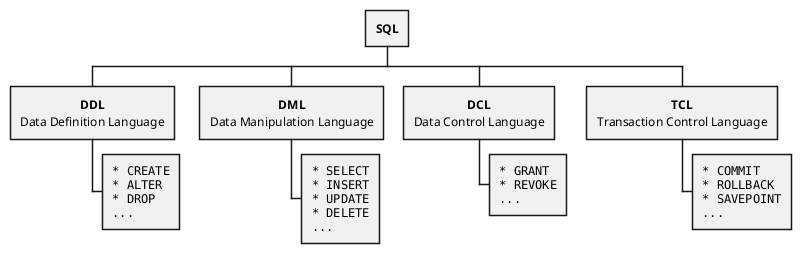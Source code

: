 @startwbs SQL
<Style>
node {
  HorizontalAlignment center
}
</Style>
* **SQL**
**:**DDL**
Data Definition Language;
***:<code>
* CREATE
* ALTER
* DROP
...
</code>;
**:**DML**
Data Manipulation Language;
***:<code>
* SELECT
* INSERT
* UPDATE
* DELETE
...
</code>;
**:**DCL**
Data Control Language;
***:<code>
* GRANT
* REVOKE
...
</code>;
**:**TCL**
Transaction Control Language;
***:<code>
* COMMIT
* ROLLBACK
* SAVEPOINT
...
</code>;
@endwbs
